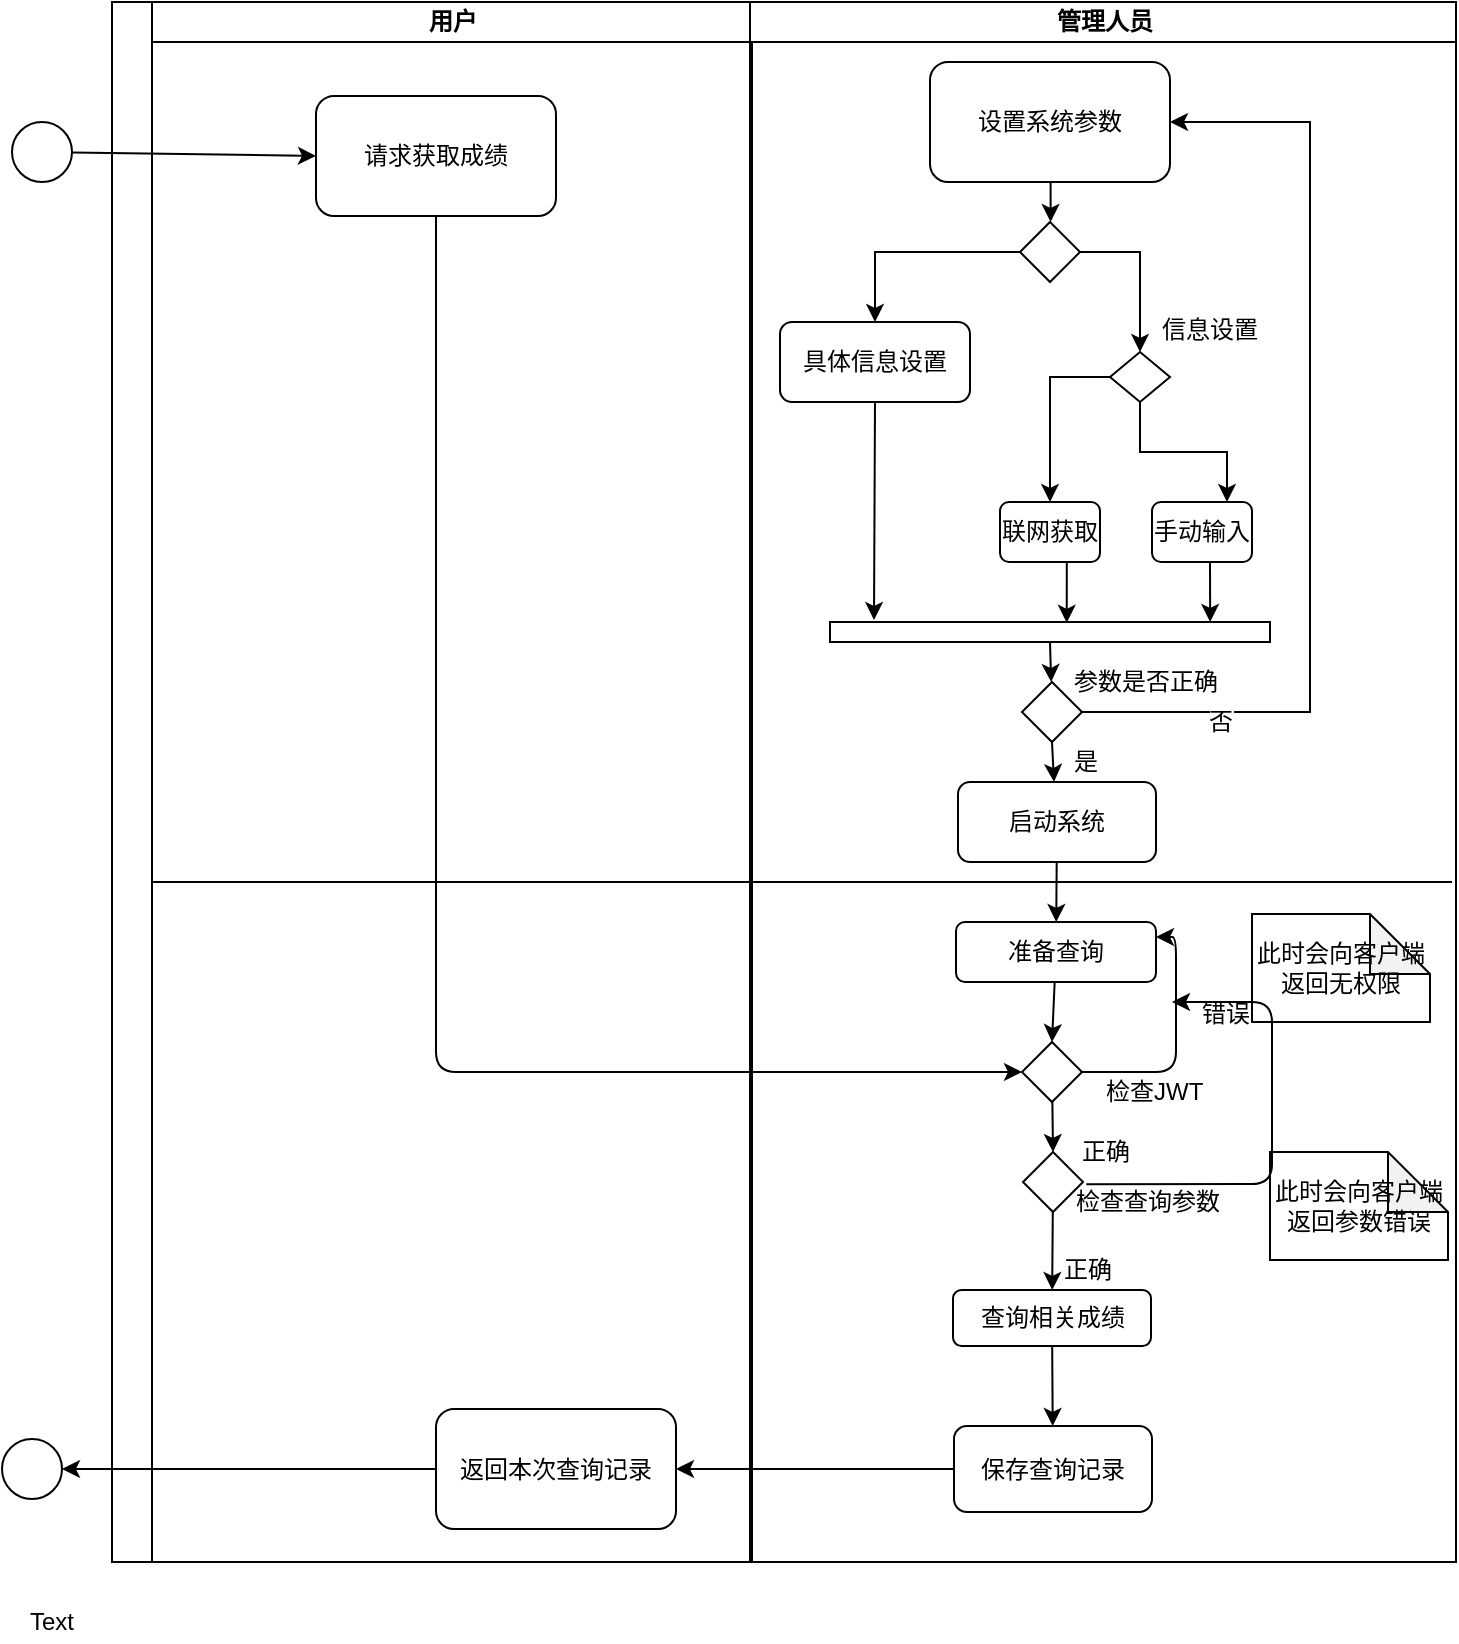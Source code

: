 <mxfile version="10.6.5" type="github"><diagram id="HH4Rcmx1sCGyUs4hJlAo" name="第 1 页"><mxGraphModel dx="914" dy="616" grid="1" gridSize="10" guides="1" tooltips="1" connect="1" arrows="1" fold="1" page="1" pageScale="1" pageWidth="1100" pageHeight="850" math="0" shadow="0"><root><mxCell id="0"/><mxCell id="1" parent="0"/><mxCell id="1YA0YuI48MspEAxQZ8LA-22" value="" style="swimlane;html=1;childLayout=stackLayout;resizeParent=1;resizeParentMax=0;startSize=20;horizontal=0;horizontalStack=1;rounded=0;shadow=0;glass=0;fillColor=none;" parent="1" vertex="1"><mxGeometry x="70" y="30" width="320" height="780" as="geometry"/></mxCell><mxCell id="1YA0YuI48MspEAxQZ8LA-24" value="用户" style="swimlane;html=1;startSize=20;" parent="1YA0YuI48MspEAxQZ8LA-22" vertex="1"><mxGeometry x="20" width="300" height="780" as="geometry"/></mxCell><mxCell id="1YA0YuI48MspEAxQZ8LA-79" value="请求获取成绩" style="rounded=1;whiteSpace=wrap;html=1;shadow=0;glass=0;fillColor=none;" parent="1YA0YuI48MspEAxQZ8LA-24" vertex="1"><mxGeometry x="82" y="47" width="120" height="60" as="geometry"/></mxCell><mxCell id="1YA0YuI48MspEAxQZ8LA-98" value="返回本次查询记录" style="rounded=1;whiteSpace=wrap;html=1;shadow=0;glass=0;labelBackgroundColor=none;fillColor=none;strokeColor=#000000;fontColor=#000000;" parent="1YA0YuI48MspEAxQZ8LA-24" vertex="1"><mxGeometry x="142" y="703.5" width="120" height="60" as="geometry"/></mxCell><mxCell id="lh6pwDA21s1pLN0q5b2z-4" value="" style="endArrow=none;html=1;fontColor=#000000;" edge="1" parent="1YA0YuI48MspEAxQZ8LA-24"><mxGeometry width="50" height="50" relative="1" as="geometry"><mxPoint y="440" as="sourcePoint"/><mxPoint x="650" y="440" as="targetPoint"/></mxGeometry></mxCell><mxCell id="1YA0YuI48MspEAxQZ8LA-106" value="" style="rounded=0;orthogonalLoop=1;jettySize=auto;html=1;fontColor=#000000;entryX=0;entryY=0.5;entryDx=0;entryDy=0;" parent="1" source="1YA0YuI48MspEAxQZ8LA-37" target="1YA0YuI48MspEAxQZ8LA-79" edge="1"><mxGeometry relative="1" as="geometry"/></mxCell><mxCell id="1YA0YuI48MspEAxQZ8LA-37" value="" style="ellipse;whiteSpace=wrap;html=1;rounded=0;shadow=0;labelBackgroundColor=none;strokeColor=#000000;strokeWidth=1;fillColor=#ffffff;fontFamily=Verdana;fontSize=8;fontColor=#000000;align=center;" parent="1" vertex="1"><mxGeometry x="20" y="90" width="30" height="30" as="geometry"/></mxCell><mxCell id="1YA0YuI48MspEAxQZ8LA-23" value="管理人员" style="swimlane;html=1;startSize=20;swimlaneFillColor=none;" parent="1" vertex="1"><mxGeometry x="389" y="30" width="353" height="780" as="geometry"/></mxCell><mxCell id="1YA0YuI48MspEAxQZ8LA-33" value="" style="edgeStyle=orthogonalEdgeStyle;rounded=0;orthogonalLoop=1;jettySize=auto;html=1;" parent="1YA0YuI48MspEAxQZ8LA-23" edge="1"><mxGeometry relative="1" as="geometry"><mxPoint x="150.294" y="90" as="sourcePoint"/><mxPoint x="150.294" y="110" as="targetPoint"/></mxGeometry></mxCell><mxCell id="1YA0YuI48MspEAxQZ8LA-36" value="设置系统参数" style="rounded=1;whiteSpace=wrap;html=1;shadow=0;glass=0;fillColor=none;" parent="1YA0YuI48MspEAxQZ8LA-23" vertex="1"><mxGeometry x="90" y="30" width="120" height="60" as="geometry"/></mxCell><mxCell id="1YA0YuI48MspEAxQZ8LA-44" style="edgeStyle=orthogonalEdgeStyle;rounded=0;orthogonalLoop=1;jettySize=auto;html=1;exitX=0;exitY=0.5;exitDx=0;exitDy=0;exitPerimeter=0;" parent="1YA0YuI48MspEAxQZ8LA-23" source="1YA0YuI48MspEAxQZ8LA-40" target="1YA0YuI48MspEAxQZ8LA-43" edge="1"><mxGeometry relative="1" as="geometry"/></mxCell><mxCell id="1YA0YuI48MspEAxQZ8LA-46" style="edgeStyle=orthogonalEdgeStyle;rounded=0;orthogonalLoop=1;jettySize=auto;html=1;entryX=0.5;entryY=0;entryDx=0;entryDy=0;entryPerimeter=0;" parent="1YA0YuI48MspEAxQZ8LA-23" source="1YA0YuI48MspEAxQZ8LA-40" target="1YA0YuI48MspEAxQZ8LA-45" edge="1"><mxGeometry relative="1" as="geometry"/></mxCell><mxCell id="1YA0YuI48MspEAxQZ8LA-40" value="" style="strokeWidth=1;html=1;shape=mxgraph.flowchart.decision;whiteSpace=wrap;rounded=1;shadow=0;labelBackgroundColor=none;fillColor=#ffffff;fontFamily=Verdana;fontSize=8;fontColor=#000000;align=center;" parent="1YA0YuI48MspEAxQZ8LA-23" vertex="1"><mxGeometry x="135" y="110.0" width="30" height="30" as="geometry"/></mxCell><mxCell id="1YA0YuI48MspEAxQZ8LA-72" style="rounded=0;orthogonalLoop=1;jettySize=auto;html=1;verticalAlign=middle;horizontal=0;exitX=0.5;exitY=1;exitDx=0;exitDy=0;" parent="1YA0YuI48MspEAxQZ8LA-23" source="1YA0YuI48MspEAxQZ8LA-43" edge="1"><mxGeometry relative="1" as="geometry"><mxPoint x="76" y="220" as="sourcePoint"/><mxPoint x="62" y="309" as="targetPoint"/></mxGeometry></mxCell><mxCell id="1YA0YuI48MspEAxQZ8LA-43" value="具体信息设置" style="rounded=1;whiteSpace=wrap;html=1;shadow=0;glass=0;fillColor=none;" parent="1YA0YuI48MspEAxQZ8LA-23" vertex="1"><mxGeometry x="15" y="160" width="95" height="40" as="geometry"/></mxCell><mxCell id="1YA0YuI48MspEAxQZ8LA-64" style="edgeStyle=orthogonalEdgeStyle;rounded=0;orthogonalLoop=1;jettySize=auto;html=1;entryX=0.75;entryY=0;entryDx=0;entryDy=0;" parent="1YA0YuI48MspEAxQZ8LA-23" source="1YA0YuI48MspEAxQZ8LA-45" target="1YA0YuI48MspEAxQZ8LA-50" edge="1"><mxGeometry relative="1" as="geometry"/></mxCell><mxCell id="1YA0YuI48MspEAxQZ8LA-45" value="" style="strokeWidth=1;html=1;shape=mxgraph.flowchart.decision;whiteSpace=wrap;rounded=1;shadow=0;labelBackgroundColor=none;fillColor=#ffffff;fontFamily=Verdana;fontSize=8;fontColor=#000000;align=center;" parent="1YA0YuI48MspEAxQZ8LA-23" vertex="1"><mxGeometry x="180" y="175" width="30" height="25" as="geometry"/></mxCell><mxCell id="1YA0YuI48MspEAxQZ8LA-50" value="手动输入" style="rounded=1;whiteSpace=wrap;html=1;shadow=0;glass=0;fillColor=none;" parent="1YA0YuI48MspEAxQZ8LA-23" vertex="1"><mxGeometry x="201" y="250" width="50" height="30" as="geometry"/></mxCell><mxCell id="1YA0YuI48MspEAxQZ8LA-69" value="" style="rounded=0;whiteSpace=wrap;html=1;shadow=0;glass=0;fillColor=none;labelBackgroundColor=#000000;" parent="1YA0YuI48MspEAxQZ8LA-23" vertex="1"><mxGeometry x="40" y="310" width="220" height="10" as="geometry"/></mxCell><mxCell id="1YA0YuI48MspEAxQZ8LA-75" value="" style="rounded=0;orthogonalLoop=1;jettySize=auto;html=1;entryX=0.864;entryY=0;entryDx=0;entryDy=0;entryPerimeter=0;" parent="1YA0YuI48MspEAxQZ8LA-23" target="1YA0YuI48MspEAxQZ8LA-69" edge="1"><mxGeometry relative="1" as="geometry"><mxPoint x="230" y="280" as="sourcePoint"/><mxPoint x="168.4" y="320.4" as="targetPoint"/></mxGeometry></mxCell><mxCell id="1YA0YuI48MspEAxQZ8LA-78" style="edgeStyle=none;rounded=0;orthogonalLoop=1;jettySize=auto;html=1;entryX=1;entryY=0.5;entryDx=0;entryDy=0;" parent="1YA0YuI48MspEAxQZ8LA-23" source="1YA0YuI48MspEAxQZ8LA-76" target="1YA0YuI48MspEAxQZ8LA-36" edge="1"><mxGeometry relative="1" as="geometry"><Array as="points"><mxPoint x="280" y="355"/><mxPoint x="280" y="60"/></Array></mxGeometry></mxCell><mxCell id="1YA0YuI48MspEAxQZ8LA-107" value="否" style="text;html=1;resizable=0;points=[];align=center;verticalAlign=middle;labelBackgroundColor=#ffffff;fontColor=#000000;" parent="1YA0YuI48MspEAxQZ8LA-78" vertex="1" connectable="0"><mxGeometry x="-0.712" y="-5" relative="1" as="geometry"><mxPoint as="offset"/></mxGeometry></mxCell><mxCell id="1YA0YuI48MspEAxQZ8LA-76" value="" style="strokeWidth=1;html=1;shape=mxgraph.flowchart.decision;whiteSpace=wrap;rounded=1;shadow=0;labelBackgroundColor=none;fillColor=#ffffff;fontFamily=Verdana;fontSize=8;fontColor=#000000;align=center;" parent="1YA0YuI48MspEAxQZ8LA-23" vertex="1"><mxGeometry x="136" y="340.0" width="30" height="30" as="geometry"/></mxCell><mxCell id="1YA0YuI48MspEAxQZ8LA-77" value="" style="edgeStyle=none;rounded=0;orthogonalLoop=1;jettySize=auto;html=1;exitX=0.5;exitY=1;exitDx=0;exitDy=0;" parent="1YA0YuI48MspEAxQZ8LA-23" source="1YA0YuI48MspEAxQZ8LA-69" target="1YA0YuI48MspEAxQZ8LA-76" edge="1"><mxGeometry relative="1" as="geometry"/></mxCell><mxCell id="1YA0YuI48MspEAxQZ8LA-62" value="联网获取" style="rounded=1;whiteSpace=wrap;html=1;shadow=0;glass=0;fillColor=none;" parent="1YA0YuI48MspEAxQZ8LA-23" vertex="1"><mxGeometry x="125" y="250" width="50" height="30" as="geometry"/></mxCell><mxCell id="1YA0YuI48MspEAxQZ8LA-63" style="edgeStyle=orthogonalEdgeStyle;rounded=0;orthogonalLoop=1;jettySize=auto;html=1;entryX=0.5;entryY=0;entryDx=0;entryDy=0;" parent="1YA0YuI48MspEAxQZ8LA-23" source="1YA0YuI48MspEAxQZ8LA-45" target="1YA0YuI48MspEAxQZ8LA-62" edge="1"><mxGeometry relative="1" as="geometry"/></mxCell><mxCell id="1YA0YuI48MspEAxQZ8LA-74" value="" style="edgeStyle=orthogonalEdgeStyle;rounded=0;orthogonalLoop=1;jettySize=auto;html=1;exitX=0.5;exitY=1;exitDx=0;exitDy=0;entryX=0.538;entryY=0.04;entryDx=0;entryDy=0;entryPerimeter=0;" parent="1YA0YuI48MspEAxQZ8LA-23" source="1YA0YuI48MspEAxQZ8LA-62" target="1YA0YuI48MspEAxQZ8LA-69" edge="1"><mxGeometry relative="1" as="geometry"><mxPoint x="-141.471" y="286" as="sourcePoint"/><mxPoint x="-141" y="306" as="targetPoint"/></mxGeometry></mxCell><mxCell id="1YA0YuI48MspEAxQZ8LA-84" value="参数是否正确" style="text;html=1;resizable=0;points=[];autosize=1;align=left;verticalAlign=top;spacingTop=-4;" parent="1YA0YuI48MspEAxQZ8LA-23" vertex="1"><mxGeometry x="159.5" y="330" width="90" height="20" as="geometry"/></mxCell><mxCell id="1YA0YuI48MspEAxQZ8LA-116" style="edgeStyle=none;rounded=0;orthogonalLoop=1;jettySize=auto;html=1;entryX=0.5;entryY=0;entryDx=0;entryDy=0;entryPerimeter=0;fontColor=#000000;" parent="1YA0YuI48MspEAxQZ8LA-23" source="1YA0YuI48MspEAxQZ8LA-111" target="1YA0YuI48MspEAxQZ8LA-83" edge="1"><mxGeometry relative="1" as="geometry"/></mxCell><mxCell id="1YA0YuI48MspEAxQZ8LA-111" value="准备查询" style="rounded=1;whiteSpace=wrap;html=1;shadow=0;glass=0;labelBackgroundColor=none;strokeColor=#000000;fillColor=none;fontColor=#000000;" parent="1YA0YuI48MspEAxQZ8LA-23" vertex="1"><mxGeometry x="103" y="460" width="100" height="30" as="geometry"/></mxCell><mxCell id="1YA0YuI48MspEAxQZ8LA-141" style="edgeStyle=none;rounded=0;orthogonalLoop=1;jettySize=auto;html=1;entryX=0.5;entryY=0;entryDx=0;entryDy=0;entryPerimeter=0;fontColor=#000000;" parent="1YA0YuI48MspEAxQZ8LA-23" source="1YA0YuI48MspEAxQZ8LA-83" target="1YA0YuI48MspEAxQZ8LA-135" edge="1"><mxGeometry relative="1" as="geometry"/></mxCell><mxCell id="1YA0YuI48MspEAxQZ8LA-83" value="" style="strokeWidth=1;html=1;shape=mxgraph.flowchart.decision;whiteSpace=wrap;rounded=1;shadow=0;labelBackgroundColor=none;fillColor=#ffffff;fontFamily=Verdana;fontSize=8;fontColor=#000000;align=center;" parent="1YA0YuI48MspEAxQZ8LA-23" vertex="1"><mxGeometry x="136" y="520.0" width="30" height="30" as="geometry"/></mxCell><mxCell id="1YA0YuI48MspEAxQZ8LA-146" value="" style="rounded=0;orthogonalLoop=1;jettySize=auto;html=1;fontColor=#000000;" parent="1YA0YuI48MspEAxQZ8LA-23" source="1YA0YuI48MspEAxQZ8LA-93" target="1YA0YuI48MspEAxQZ8LA-100" edge="1"><mxGeometry relative="1" as="geometry"/></mxCell><mxCell id="1YA0YuI48MspEAxQZ8LA-93" value="查询相关成绩" style="rounded=1;whiteSpace=wrap;html=1;shadow=0;glass=0;fillColor=none;" parent="1YA0YuI48MspEAxQZ8LA-23" vertex="1"><mxGeometry x="101.5" y="644" width="99" height="28" as="geometry"/></mxCell><mxCell id="1YA0YuI48MspEAxQZ8LA-100" value="保存查询记录" style="rounded=1;whiteSpace=wrap;html=1;shadow=0;glass=0;fillColor=none;" parent="1YA0YuI48MspEAxQZ8LA-23" vertex="1"><mxGeometry x="102" y="712" width="99" height="43" as="geometry"/></mxCell><mxCell id="1YA0YuI48MspEAxQZ8LA-108" value="是" style="text;html=1;resizable=0;points=[];autosize=1;align=left;verticalAlign=top;spacingTop=-4;fontColor=#000000;" parent="1YA0YuI48MspEAxQZ8LA-23" vertex="1"><mxGeometry x="159.5" y="370" width="30" height="20" as="geometry"/></mxCell><mxCell id="1YA0YuI48MspEAxQZ8LA-126" style="rounded=0;orthogonalLoop=1;jettySize=auto;html=1;fontColor=#000000;" parent="1YA0YuI48MspEAxQZ8LA-23" source="1YA0YuI48MspEAxQZ8LA-122" target="1YA0YuI48MspEAxQZ8LA-111" edge="1"><mxGeometry relative="1" as="geometry"/></mxCell><mxCell id="1YA0YuI48MspEAxQZ8LA-122" value="启动系统" style="rounded=1;whiteSpace=wrap;html=1;shadow=0;glass=0;labelBackgroundColor=none;strokeColor=#000000;fillColor=none;fontColor=#000000;" parent="1YA0YuI48MspEAxQZ8LA-23" vertex="1"><mxGeometry x="104" y="390" width="99" height="40" as="geometry"/></mxCell><mxCell id="1YA0YuI48MspEAxQZ8LA-127" value="" style="endArrow=classic;html=1;fontColor=#000000;exitX=1;exitY=0.5;exitDx=0;exitDy=0;exitPerimeter=0;entryX=1;entryY=0.25;entryDx=0;entryDy=0;edgeStyle=orthogonalEdgeStyle;" parent="1YA0YuI48MspEAxQZ8LA-23" source="1YA0YuI48MspEAxQZ8LA-83" target="1YA0YuI48MspEAxQZ8LA-111" edge="1"><mxGeometry width="50" height="50" relative="1" as="geometry"><mxPoint x="191" y="560" as="sourcePoint"/><mxPoint x="241" y="510" as="targetPoint"/></mxGeometry></mxCell><mxCell id="1YA0YuI48MspEAxQZ8LA-129" value="此时会向客户端返回无权限" style="shape=note;whiteSpace=wrap;html=1;backgroundOutline=1;darkOpacity=0.05;rounded=0;shadow=0;glass=0;labelBackgroundColor=none;strokeColor=#000000;fillColor=none;fontColor=#000000;" parent="1YA0YuI48MspEAxQZ8LA-23" vertex="1"><mxGeometry x="251" y="456" width="89" height="54" as="geometry"/></mxCell><mxCell id="1YA0YuI48MspEAxQZ8LA-142" value="" style="edgeStyle=none;rounded=0;orthogonalLoop=1;jettySize=auto;html=1;fontColor=#000000;" parent="1YA0YuI48MspEAxQZ8LA-23" source="1YA0YuI48MspEAxQZ8LA-135" target="1YA0YuI48MspEAxQZ8LA-93" edge="1"><mxGeometry relative="1" as="geometry"/></mxCell><mxCell id="1YA0YuI48MspEAxQZ8LA-135" value="" style="strokeWidth=1;html=1;shape=mxgraph.flowchart.decision;whiteSpace=wrap;rounded=1;shadow=0;labelBackgroundColor=none;fillColor=#ffffff;fontFamily=Verdana;fontSize=8;fontColor=#000000;align=center;" parent="1YA0YuI48MspEAxQZ8LA-23" vertex="1"><mxGeometry x="136.5" y="575.0" width="30" height="30" as="geometry"/></mxCell><mxCell id="1YA0YuI48MspEAxQZ8LA-140" value="检查查询参数" style="text;html=1;resizable=0;points=[];autosize=1;align=left;verticalAlign=top;spacingTop=-4;fontColor=#000000;" parent="1YA0YuI48MspEAxQZ8LA-23" vertex="1"><mxGeometry x="160.5" y="590" width="90" height="20" as="geometry"/></mxCell><mxCell id="1YA0YuI48MspEAxQZ8LA-145" value="此时会向客户端返回参数错误" style="shape=note;whiteSpace=wrap;html=1;backgroundOutline=1;darkOpacity=0.05;rounded=0;shadow=0;glass=0;labelBackgroundColor=none;strokeColor=#000000;fillColor=none;fontColor=#000000;" parent="1YA0YuI48MspEAxQZ8LA-23" vertex="1"><mxGeometry x="260" y="575" width="89" height="54" as="geometry"/></mxCell><mxCell id="1YA0YuI48MspEAxQZ8LA-109" value="信息设置" style="text;html=1;resizable=0;points=[];autosize=1;align=left;verticalAlign=top;spacingTop=-4;fontColor=#000000;" parent="1" vertex="1"><mxGeometry x="593" y="184" width="60" height="20" as="geometry"/></mxCell><mxCell id="1YA0YuI48MspEAxQZ8LA-113" value="" style="endArrow=classic;html=1;fontColor=#000000;exitX=0.5;exitY=1;exitDx=0;exitDy=0;entryX=0;entryY=0.5;entryDx=0;entryDy=0;entryPerimeter=0;edgeStyle=orthogonalEdgeStyle;" parent="1" source="1YA0YuI48MspEAxQZ8LA-79" target="1YA0YuI48MspEAxQZ8LA-83" edge="1"><mxGeometry width="50" height="50" relative="1" as="geometry"><mxPoint x="290" y="400" as="sourcePoint"/><mxPoint x="340" y="350" as="targetPoint"/></mxGeometry></mxCell><mxCell id="1YA0YuI48MspEAxQZ8LA-117" value="检查JWT" style="text;html=1;resizable=0;points=[];autosize=1;align=left;verticalAlign=top;spacingTop=-4;fontColor=#000000;" parent="1" vertex="1"><mxGeometry x="565" y="565" width="60" height="20" as="geometry"/></mxCell><mxCell id="1YA0YuI48MspEAxQZ8LA-99" style="rounded=0;orthogonalLoop=1;jettySize=auto;html=1;entryX=1;entryY=0.5;entryDx=0;entryDy=0;exitX=0;exitY=0.5;exitDx=0;exitDy=0;" parent="1" source="1YA0YuI48MspEAxQZ8LA-100" target="1YA0YuI48MspEAxQZ8LA-98" edge="1"><mxGeometry relative="1" as="geometry"/></mxCell><mxCell id="1YA0YuI48MspEAxQZ8LA-118" value="正确" style="text;html=1;resizable=0;points=[];autosize=1;align=left;verticalAlign=top;spacingTop=-4;fontColor=#000000;" parent="1" vertex="1"><mxGeometry x="553" y="595" width="40" height="20" as="geometry"/></mxCell><mxCell id="1YA0YuI48MspEAxQZ8LA-110" value="" style="endArrow=classic;html=1;fontColor=#000000;exitX=0.5;exitY=1;exitDx=0;exitDy=0;exitPerimeter=0;entryX=0.5;entryY=0;entryDx=0;entryDy=0;" parent="1" source="1YA0YuI48MspEAxQZ8LA-76" edge="1"><mxGeometry width="50" height="50" relative="1" as="geometry"><mxPoint x="540" y="500" as="sourcePoint"/><mxPoint x="541.034" y="419.828" as="targetPoint"/><Array as="points"><mxPoint x="541" y="420"/></Array></mxGeometry></mxCell><mxCell id="1YA0YuI48MspEAxQZ8LA-128" value="错误" style="text;html=1;resizable=0;points=[];autosize=1;align=left;verticalAlign=top;spacingTop=-4;fontColor=#000000;" parent="1" vertex="1"><mxGeometry x="613" y="526" width="40" height="20" as="geometry"/></mxCell><mxCell id="1YA0YuI48MspEAxQZ8LA-130" value="" style="ellipse;whiteSpace=wrap;html=1;rounded=0;shadow=0;labelBackgroundColor=none;strokeColor=#000000;strokeWidth=1;fillColor=#ffffff;fontFamily=Verdana;fontSize=8;fontColor=#000000;align=center;" parent="1" vertex="1"><mxGeometry x="15" y="748.5" width="30" height="30" as="geometry"/></mxCell><mxCell id="1YA0YuI48MspEAxQZ8LA-131" style="edgeStyle=orthogonalEdgeStyle;rounded=0;orthogonalLoop=1;jettySize=auto;html=1;entryX=1;entryY=0.5;entryDx=0;entryDy=0;fontColor=#000000;" parent="1" source="1YA0YuI48MspEAxQZ8LA-98" target="1YA0YuI48MspEAxQZ8LA-130" edge="1"><mxGeometry relative="1" as="geometry"/></mxCell><mxCell id="1YA0YuI48MspEAxQZ8LA-143" value="正确" style="text;html=1;resizable=0;points=[];autosize=1;align=left;verticalAlign=top;spacingTop=-4;fontColor=#000000;" parent="1" vertex="1"><mxGeometry x="544" y="654" width="40" height="20" as="geometry"/></mxCell><mxCell id="1YA0YuI48MspEAxQZ8LA-144" value="" style="endArrow=classic;html=1;fontColor=#000000;exitX=0.085;exitY=0.058;exitDx=0;exitDy=0;exitPerimeter=0;" parent="1" source="1YA0YuI48MspEAxQZ8LA-140" edge="1"><mxGeometry width="50" height="50" relative="1" as="geometry"><mxPoint x="580" y="640" as="sourcePoint"/><mxPoint x="600" y="530" as="targetPoint"/><Array as="points"><mxPoint x="650" y="621"/><mxPoint x="650" y="530"/></Array></mxGeometry></mxCell><mxCell id="lh6pwDA21s1pLN0q5b2z-5" value="Text" style="text;html=1;strokeColor=none;fillColor=none;align=center;verticalAlign=middle;whiteSpace=wrap;rounded=0;shadow=0;glass=0;labelBackgroundColor=none;fontColor=#000000;" vertex="1" parent="1"><mxGeometry x="20" y="830" width="40" height="20" as="geometry"/></mxCell></root></mxGraphModel></diagram></mxfile>